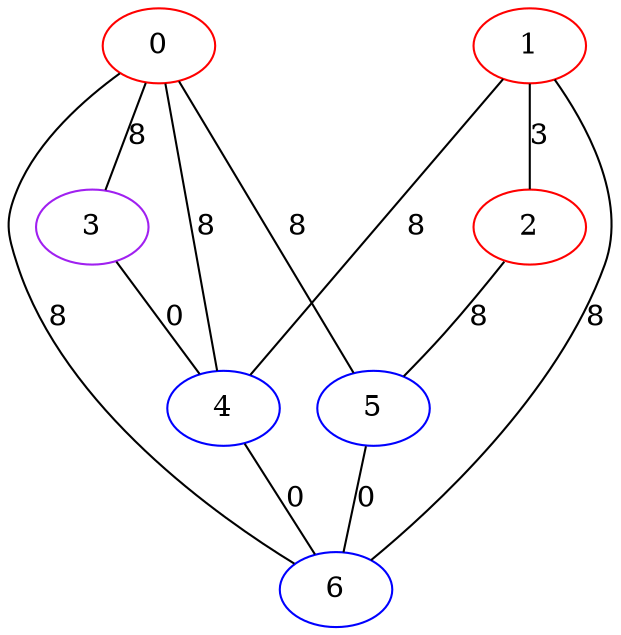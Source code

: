 graph "" {
0 [color=red, weight=1];
1 [color=red, weight=1];
2 [color=red, weight=1];
3 [color=purple, weight=4];
4 [color=blue, weight=3];
5 [color=blue, weight=3];
6 [color=blue, weight=3];
0 -- 3  [key=0, label=8];
0 -- 4  [key=0, label=8];
0 -- 5  [key=0, label=8];
0 -- 6  [key=0, label=8];
1 -- 2  [key=0, label=3];
1 -- 4  [key=0, label=8];
1 -- 6  [key=0, label=8];
2 -- 5  [key=0, label=8];
3 -- 4  [key=0, label=0];
4 -- 6  [key=0, label=0];
5 -- 6  [key=0, label=0];
}
